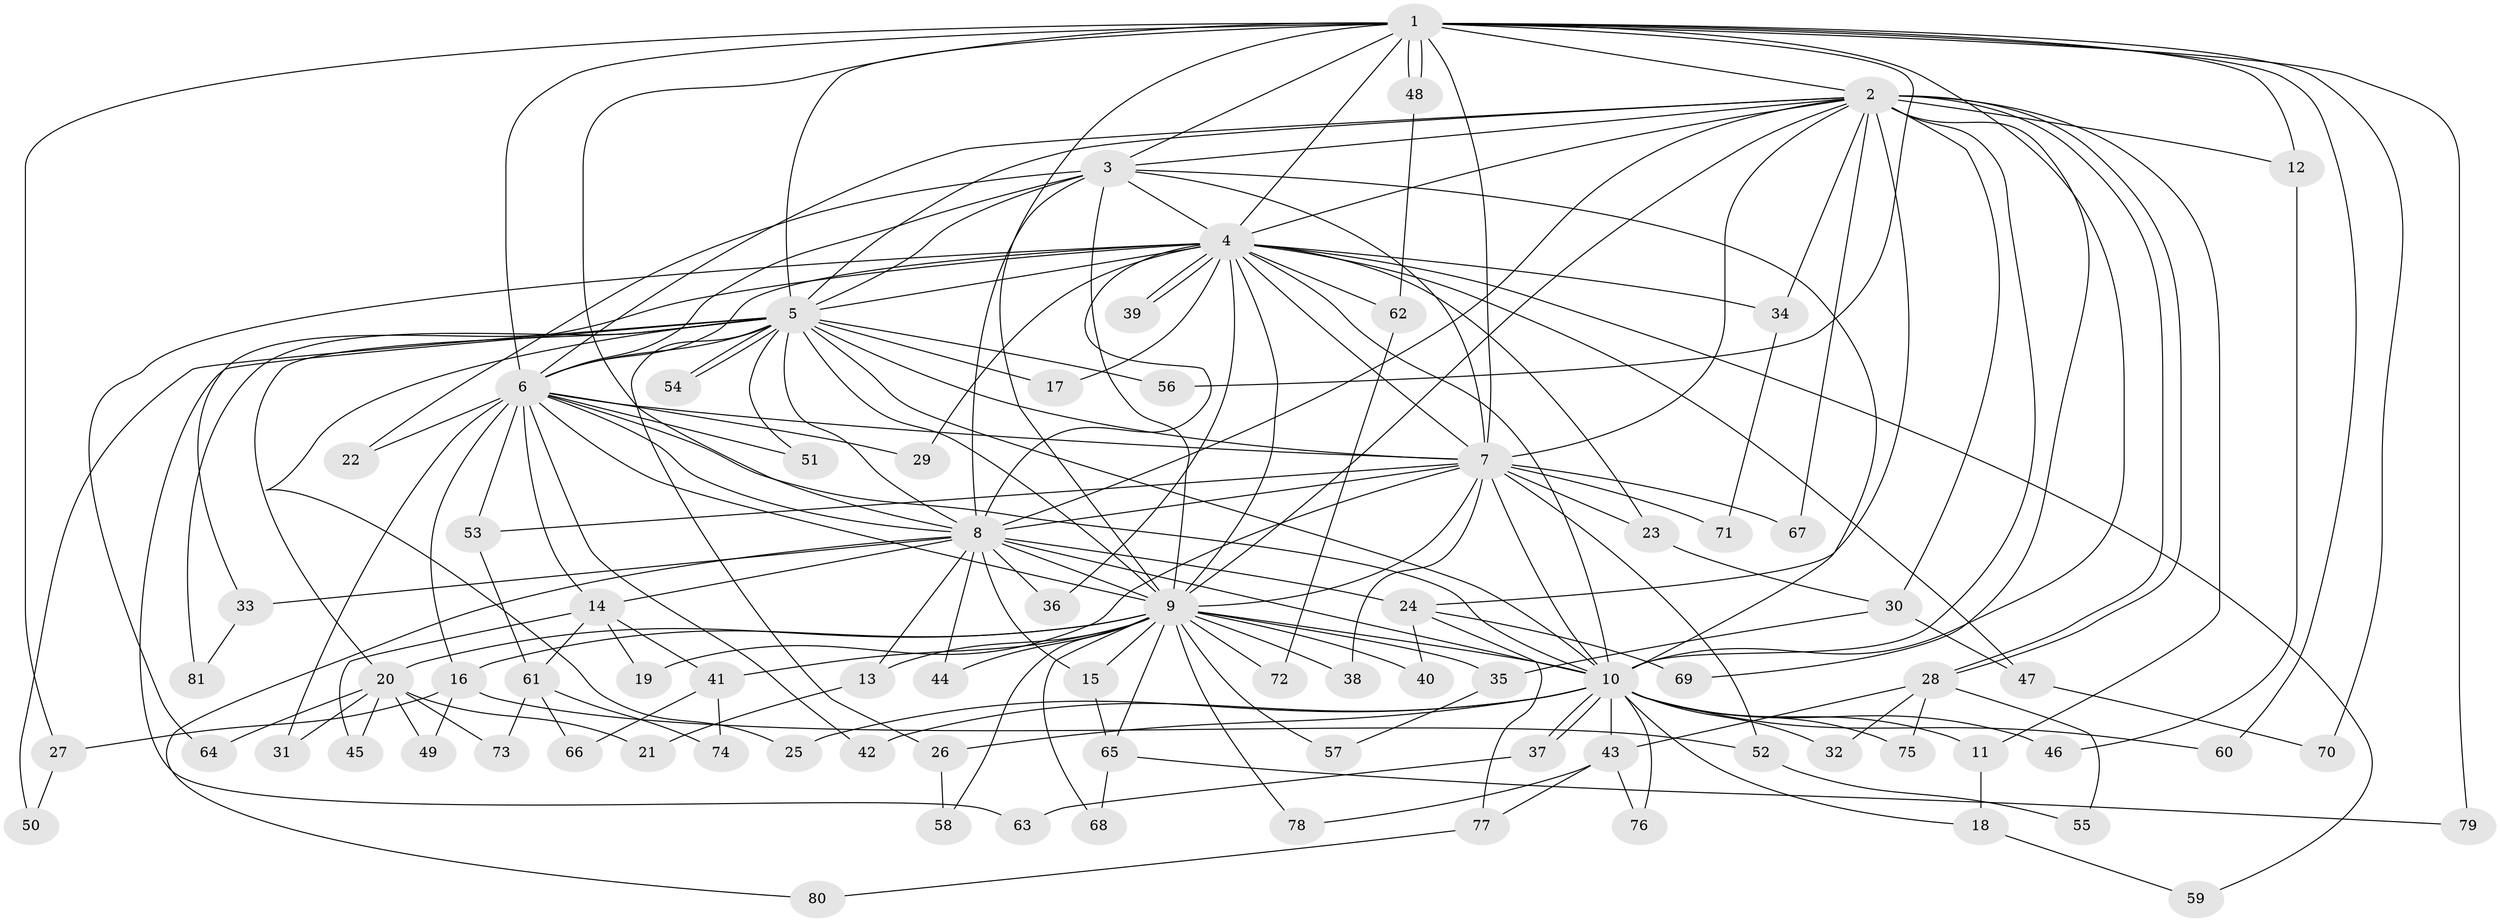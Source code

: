 // coarse degree distribution, {14: 0.017543859649122806, 16: 0.017543859649122806, 19: 0.05263157894736842, 17: 0.017543859649122806, 15: 0.017543859649122806, 20: 0.017543859649122806, 3: 0.15789473684210525, 5: 0.05263157894736842, 2: 0.543859649122807, 8: 0.017543859649122806, 4: 0.05263157894736842, 6: 0.017543859649122806, 9: 0.017543859649122806}
// Generated by graph-tools (version 1.1) at 2025/41/03/06/25 10:41:33]
// undirected, 81 vertices, 187 edges
graph export_dot {
graph [start="1"]
  node [color=gray90,style=filled];
  1;
  2;
  3;
  4;
  5;
  6;
  7;
  8;
  9;
  10;
  11;
  12;
  13;
  14;
  15;
  16;
  17;
  18;
  19;
  20;
  21;
  22;
  23;
  24;
  25;
  26;
  27;
  28;
  29;
  30;
  31;
  32;
  33;
  34;
  35;
  36;
  37;
  38;
  39;
  40;
  41;
  42;
  43;
  44;
  45;
  46;
  47;
  48;
  49;
  50;
  51;
  52;
  53;
  54;
  55;
  56;
  57;
  58;
  59;
  60;
  61;
  62;
  63;
  64;
  65;
  66;
  67;
  68;
  69;
  70;
  71;
  72;
  73;
  74;
  75;
  76;
  77;
  78;
  79;
  80;
  81;
  1 -- 2;
  1 -- 3;
  1 -- 4;
  1 -- 5;
  1 -- 6;
  1 -- 7;
  1 -- 8;
  1 -- 9;
  1 -- 10;
  1 -- 12;
  1 -- 27;
  1 -- 48;
  1 -- 48;
  1 -- 56;
  1 -- 60;
  1 -- 70;
  1 -- 79;
  2 -- 3;
  2 -- 4;
  2 -- 5;
  2 -- 6;
  2 -- 7;
  2 -- 8;
  2 -- 9;
  2 -- 10;
  2 -- 11;
  2 -- 12;
  2 -- 24;
  2 -- 28;
  2 -- 28;
  2 -- 30;
  2 -- 34;
  2 -- 67;
  2 -- 69;
  3 -- 4;
  3 -- 5;
  3 -- 6;
  3 -- 7;
  3 -- 8;
  3 -- 9;
  3 -- 10;
  3 -- 22;
  4 -- 5;
  4 -- 6;
  4 -- 7;
  4 -- 8;
  4 -- 9;
  4 -- 10;
  4 -- 17;
  4 -- 23;
  4 -- 29;
  4 -- 33;
  4 -- 34;
  4 -- 36;
  4 -- 39;
  4 -- 39;
  4 -- 47;
  4 -- 59;
  4 -- 62;
  4 -- 64;
  5 -- 6;
  5 -- 7;
  5 -- 8;
  5 -- 9;
  5 -- 10;
  5 -- 17;
  5 -- 20;
  5 -- 25;
  5 -- 26;
  5 -- 50;
  5 -- 51;
  5 -- 54;
  5 -- 54;
  5 -- 56;
  5 -- 63;
  5 -- 81;
  6 -- 7;
  6 -- 8;
  6 -- 9;
  6 -- 10;
  6 -- 14;
  6 -- 16;
  6 -- 22;
  6 -- 29;
  6 -- 31;
  6 -- 42;
  6 -- 51;
  6 -- 53;
  7 -- 8;
  7 -- 9;
  7 -- 10;
  7 -- 19;
  7 -- 23;
  7 -- 38;
  7 -- 52;
  7 -- 53;
  7 -- 67;
  7 -- 71;
  8 -- 9;
  8 -- 10;
  8 -- 13;
  8 -- 14;
  8 -- 15;
  8 -- 24;
  8 -- 33;
  8 -- 36;
  8 -- 44;
  8 -- 80;
  9 -- 10;
  9 -- 13;
  9 -- 15;
  9 -- 16;
  9 -- 20;
  9 -- 35;
  9 -- 38;
  9 -- 40;
  9 -- 41;
  9 -- 44;
  9 -- 57;
  9 -- 58;
  9 -- 65;
  9 -- 68;
  9 -- 72;
  9 -- 78;
  10 -- 11;
  10 -- 18;
  10 -- 25;
  10 -- 26;
  10 -- 32;
  10 -- 37;
  10 -- 37;
  10 -- 42;
  10 -- 43;
  10 -- 46;
  10 -- 60;
  10 -- 75;
  10 -- 76;
  11 -- 18;
  12 -- 46;
  13 -- 21;
  14 -- 19;
  14 -- 41;
  14 -- 45;
  14 -- 61;
  15 -- 65;
  16 -- 27;
  16 -- 49;
  16 -- 52;
  18 -- 59;
  20 -- 21;
  20 -- 31;
  20 -- 45;
  20 -- 49;
  20 -- 64;
  20 -- 73;
  23 -- 30;
  24 -- 40;
  24 -- 69;
  24 -- 77;
  26 -- 58;
  27 -- 50;
  28 -- 32;
  28 -- 43;
  28 -- 55;
  28 -- 75;
  30 -- 35;
  30 -- 47;
  33 -- 81;
  34 -- 71;
  35 -- 57;
  37 -- 63;
  41 -- 66;
  41 -- 74;
  43 -- 76;
  43 -- 77;
  43 -- 78;
  47 -- 70;
  48 -- 62;
  52 -- 55;
  53 -- 61;
  61 -- 66;
  61 -- 73;
  61 -- 74;
  62 -- 72;
  65 -- 68;
  65 -- 79;
  77 -- 80;
}
